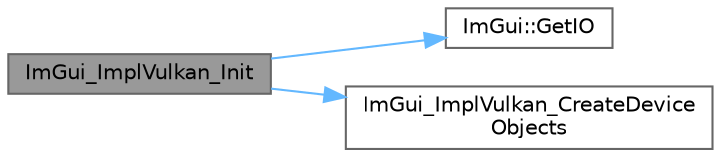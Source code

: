 digraph "ImGui_ImplVulkan_Init"
{
 // LATEX_PDF_SIZE
  bgcolor="transparent";
  edge [fontname=Helvetica,fontsize=10,labelfontname=Helvetica,labelfontsize=10];
  node [fontname=Helvetica,fontsize=10,shape=box,height=0.2,width=0.4];
  rankdir="LR";
  Node1 [id="Node000001",label="ImGui_ImplVulkan_Init",height=0.2,width=0.4,color="gray40", fillcolor="grey60", style="filled", fontcolor="black",tooltip=" "];
  Node1 -> Node2 [id="edge1_Node000001_Node000002",color="steelblue1",style="solid",tooltip=" "];
  Node2 [id="Node000002",label="ImGui::GetIO",height=0.2,width=0.4,color="grey40", fillcolor="white", style="filled",URL="$namespace_im_gui.html#a3179e560812f878f3961ce803a5d9302",tooltip=" "];
  Node1 -> Node3 [id="edge2_Node000001_Node000003",color="steelblue1",style="solid",tooltip=" "];
  Node3 [id="Node000003",label="ImGui_ImplVulkan_CreateDevice\lObjects",height=0.2,width=0.4,color="grey40", fillcolor="white", style="filled",URL="$imgui__impl__vulkan_8cpp.html#ae04f471c6a6dab69bc2992843a91ad75",tooltip=" "];
}

